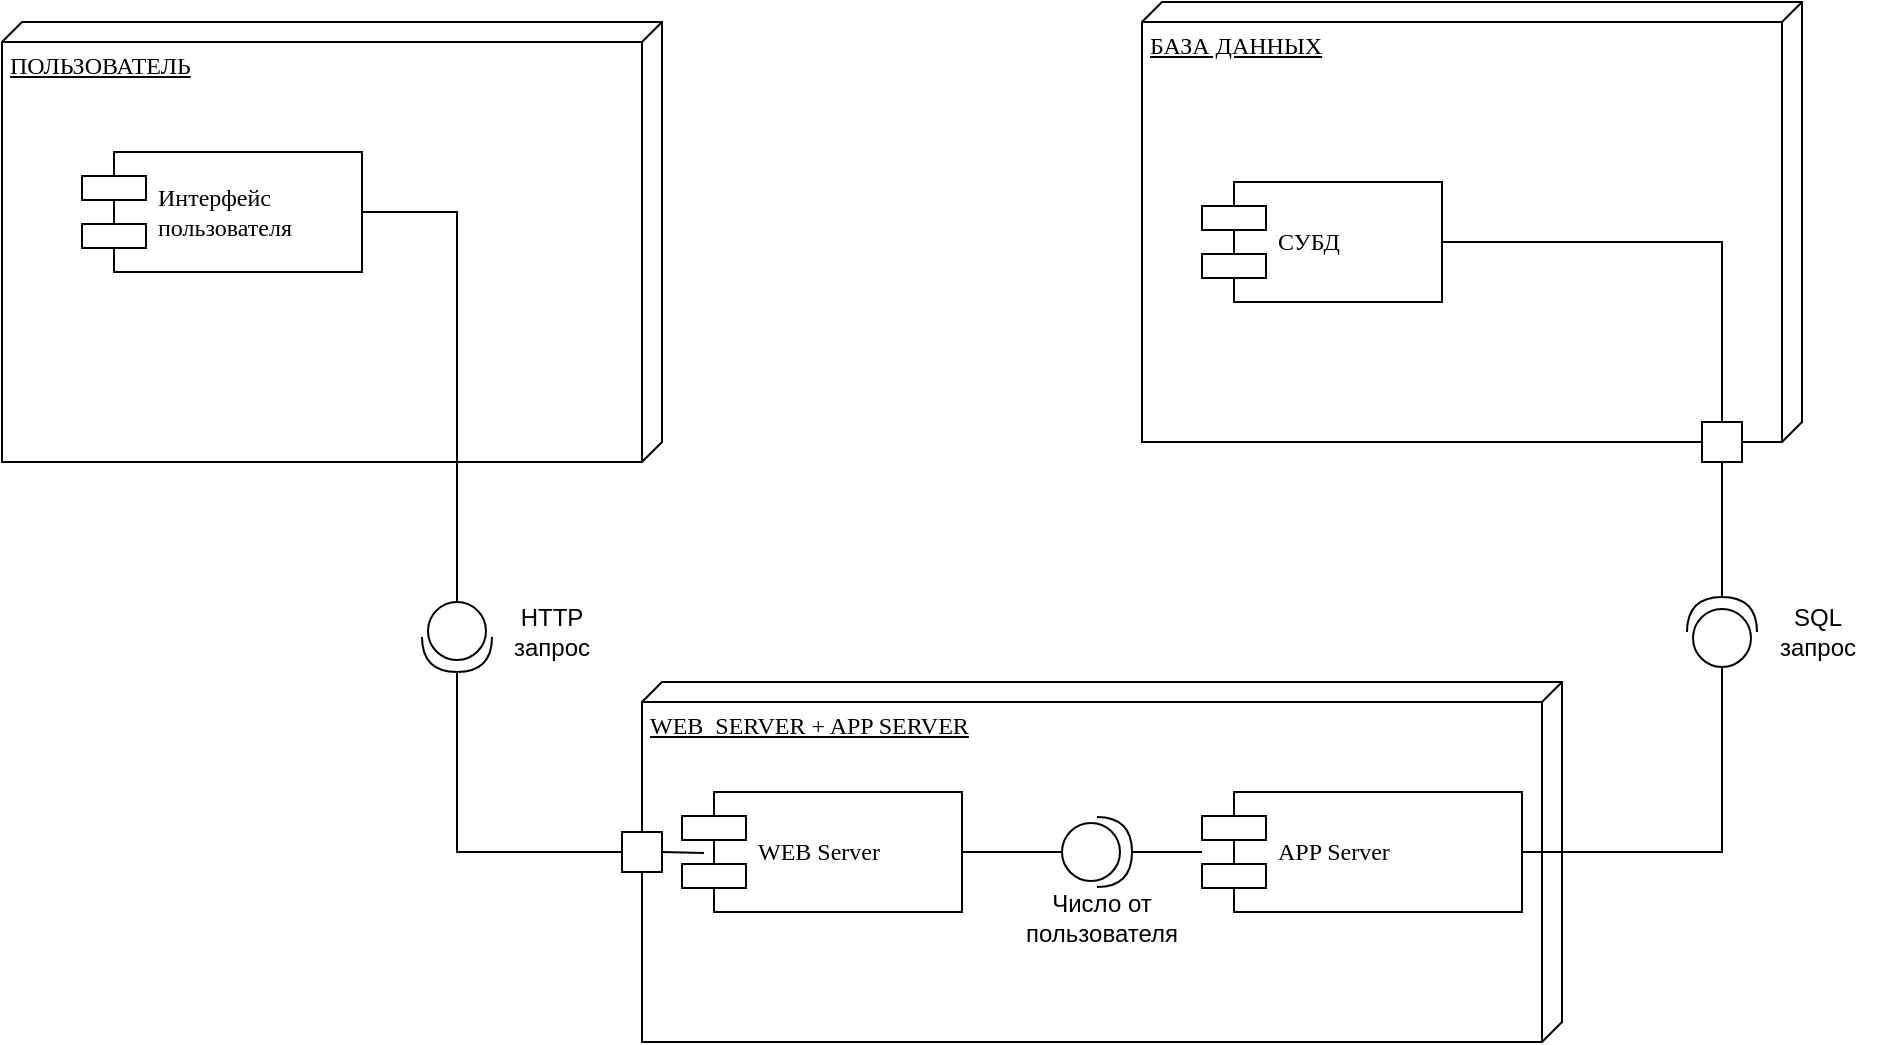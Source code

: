 <mxfile version="20.0.1" type="device"><diagram name="Page-1" id="5f0bae14-7c28-e335-631c-24af17079c00"><mxGraphModel dx="1038" dy="643" grid="1" gridSize="10" guides="1" tooltips="1" connect="1" arrows="1" fold="1" page="1" pageScale="1" pageWidth="1100" pageHeight="850" background="none" math="0" shadow="0"><root><mxCell id="0"/><mxCell id="1" parent="0"/><mxCell id="39150e848f15840c-1" value="ПОЛЬЗОВАТЕЛЬ" style="verticalAlign=top;align=left;spacingTop=8;spacingLeft=2;spacingRight=12;shape=cube;size=10;direction=south;fontStyle=4;html=1;rounded=0;shadow=0;comic=0;labelBackgroundColor=none;strokeWidth=1;fontFamily=Verdana;fontSize=12" parent="1" vertex="1"><mxGeometry x="20" y="70" width="330" height="220" as="geometry"/></mxCell><mxCell id="39150e848f15840c-2" value="БАЗА ДАННЫХ" style="verticalAlign=top;align=left;spacingTop=8;spacingLeft=2;spacingRight=12;shape=cube;size=10;direction=south;fontStyle=4;html=1;rounded=0;shadow=0;comic=0;labelBackgroundColor=none;strokeWidth=1;fontFamily=Verdana;fontSize=12" parent="1" vertex="1"><mxGeometry x="590" y="60" width="330" height="220" as="geometry"/></mxCell><mxCell id="39150e848f15840c-3" value="WEB_SERVER + APP SERVER" style="verticalAlign=top;align=left;spacingTop=8;spacingLeft=2;spacingRight=12;shape=cube;size=10;direction=south;fontStyle=4;html=1;rounded=0;shadow=0;comic=0;labelBackgroundColor=none;strokeWidth=1;fontFamily=Verdana;fontSize=12" parent="1" vertex="1"><mxGeometry x="340" y="400" width="460" height="180" as="geometry"/></mxCell><mxCell id="RkL_ujQasIIibwVspsHM-5" style="edgeStyle=orthogonalEdgeStyle;rounded=0;orthogonalLoop=1;jettySize=auto;html=1;exitX=1;exitY=0.5;exitDx=0;exitDy=0;entryX=0;entryY=0.5;entryDx=0;entryDy=0;endArrow=none;endFill=0;startArrow=none;" parent="1" source="RkL_ujQasIIibwVspsHM-12" target="RkL_ujQasIIibwVspsHM-1" edge="1"><mxGeometry relative="1" as="geometry"/></mxCell><mxCell id="39150e848f15840c-5" value="Интерфейс &lt;br&gt;пользователя" style="shape=component;align=left;spacingLeft=36;rounded=0;shadow=0;comic=0;labelBackgroundColor=none;strokeWidth=1;fontFamily=Verdana;fontSize=12;html=1;" parent="1" vertex="1"><mxGeometry x="60" y="135" width="140" height="60" as="geometry"/></mxCell><mxCell id="rkp-nZQdxHfcBCl3fcLx-16" value="" style="edgeStyle=orthogonalEdgeStyle;rounded=0;orthogonalLoop=1;jettySize=auto;html=1;endArrow=none;endFill=0;entryX=0.5;entryY=0;entryDx=0;entryDy=0;" parent="1" source="39150e848f15840c-7" target="RkL_ujQasIIibwVspsHM-7" edge="1"><mxGeometry relative="1" as="geometry"><mxPoint x="820" y="270" as="targetPoint"/></mxGeometry></mxCell><mxCell id="39150e848f15840c-7" value="СУБД" style="shape=component;align=left;spacingLeft=36;rounded=0;shadow=0;comic=0;labelBackgroundColor=none;strokeWidth=1;fontFamily=Verdana;fontSize=12;html=1;" parent="1" vertex="1"><mxGeometry x="620" y="150" width="120" height="60" as="geometry"/></mxCell><mxCell id="rkp-nZQdxHfcBCl3fcLx-9" value="" style="edgeStyle=orthogonalEdgeStyle;rounded=0;orthogonalLoop=1;jettySize=auto;html=1;endArrow=none;endFill=0;startArrow=none;" parent="1" source="RkL_ujQasIIibwVspsHM-19" target="rkp-nZQdxHfcBCl3fcLx-6" edge="1"><mxGeometry relative="1" as="geometry"/></mxCell><mxCell id="39150e848f15840c-10" value="WEB Server" style="shape=component;align=left;spacingLeft=36;rounded=0;shadow=0;comic=0;labelBackgroundColor=none;strokeWidth=1;fontFamily=Verdana;fontSize=12;html=1;" parent="1" vertex="1"><mxGeometry x="360" y="455" width="140" height="60" as="geometry"/></mxCell><mxCell id="rkp-nZQdxHfcBCl3fcLx-8" value="" style="edgeStyle=orthogonalEdgeStyle;rounded=0;orthogonalLoop=1;jettySize=auto;html=1;endArrow=none;endFill=0;" parent="1" target="39150e848f15840c-10" edge="1"><mxGeometry relative="1" as="geometry"><mxPoint x="350.0" y="485.029" as="sourcePoint"/></mxGeometry></mxCell><mxCell id="RkL_ujQasIIibwVspsHM-15" style="edgeStyle=orthogonalEdgeStyle;rounded=0;orthogonalLoop=1;jettySize=auto;html=1;exitX=1;exitY=0.5;exitDx=0;exitDy=0;entryX=0.5;entryY=1;entryDx=0;entryDy=0;endArrow=none;endFill=0;startArrow=none;" parent="1" source="RkL_ujQasIIibwVspsHM-22" target="RkL_ujQasIIibwVspsHM-7" edge="1"><mxGeometry relative="1" as="geometry"/></mxCell><mxCell id="rkp-nZQdxHfcBCl3fcLx-6" value="APP Server" style="shape=component;align=left;spacingLeft=36;rounded=0;shadow=0;comic=0;labelBackgroundColor=none;strokeWidth=1;fontFamily=Verdana;fontSize=12;html=1;" parent="1" vertex="1"><mxGeometry x="620" y="455" width="160" height="60" as="geometry"/></mxCell><mxCell id="RkL_ujQasIIibwVspsHM-6" style="edgeStyle=orthogonalEdgeStyle;rounded=0;orthogonalLoop=1;jettySize=auto;html=1;exitX=1;exitY=0.5;exitDx=0;exitDy=0;endArrow=none;endFill=0;" parent="1" source="RkL_ujQasIIibwVspsHM-1" edge="1"><mxGeometry relative="1" as="geometry"><mxPoint x="350" y="485.143" as="targetPoint"/></mxGeometry></mxCell><mxCell id="RkL_ujQasIIibwVspsHM-16" style="edgeStyle=orthogonalEdgeStyle;rounded=0;orthogonalLoop=1;jettySize=auto;html=1;exitX=0;exitY=0.5;exitDx=0;exitDy=0;endArrow=none;endFill=0;" parent="1" source="RkL_ujQasIIibwVspsHM-1" edge="1"><mxGeometry relative="1" as="geometry"><mxPoint x="340" y="485" as="targetPoint"/></mxGeometry></mxCell><mxCell id="RkL_ujQasIIibwVspsHM-1" value="" style="whiteSpace=wrap;html=1;aspect=fixed;" parent="1" vertex="1"><mxGeometry x="330" y="475" width="20" height="20" as="geometry"/></mxCell><mxCell id="RkL_ujQasIIibwVspsHM-7" value="" style="whiteSpace=wrap;html=1;aspect=fixed;" parent="1" vertex="1"><mxGeometry x="870" y="270" width="20" height="20" as="geometry"/></mxCell><mxCell id="RkL_ujQasIIibwVspsHM-12" value="" style="shape=providedRequiredInterface;html=1;verticalLabelPosition=bottom;sketch=0;rotation=90;" parent="1" vertex="1"><mxGeometry x="230" y="360" width="35" height="35" as="geometry"/></mxCell><mxCell id="RkL_ujQasIIibwVspsHM-13" value="" style="edgeStyle=orthogonalEdgeStyle;rounded=0;orthogonalLoop=1;jettySize=auto;html=1;exitX=1;exitY=0.5;exitDx=0;exitDy=0;entryX=0;entryY=0.5;entryDx=0;entryDy=0;endArrow=none;endFill=0;" parent="1" source="39150e848f15840c-5" target="RkL_ujQasIIibwVspsHM-12" edge="1"><mxGeometry relative="1" as="geometry"><mxPoint x="200" y="165" as="sourcePoint"/><mxPoint x="300" y="485" as="targetPoint"/></mxGeometry></mxCell><mxCell id="RkL_ujQasIIibwVspsHM-14" value="HTTP запрос" style="text;html=1;strokeColor=none;fillColor=none;align=center;verticalAlign=middle;whiteSpace=wrap;rounded=0;" parent="1" vertex="1"><mxGeometry x="265" y="360" width="60" height="30" as="geometry"/></mxCell><mxCell id="RkL_ujQasIIibwVspsHM-19" value="" style="shape=providedRequiredInterface;html=1;verticalLabelPosition=bottom;sketch=0;rotation=0;" parent="1" vertex="1"><mxGeometry x="550" y="467.5" width="35" height="35" as="geometry"/></mxCell><mxCell id="RkL_ujQasIIibwVspsHM-20" value="" style="edgeStyle=orthogonalEdgeStyle;rounded=0;orthogonalLoop=1;jettySize=auto;html=1;endArrow=none;endFill=0;" parent="1" source="39150e848f15840c-10" target="RkL_ujQasIIibwVspsHM-19" edge="1"><mxGeometry relative="1" as="geometry"><mxPoint x="500" y="485" as="sourcePoint"/><mxPoint x="620" y="485" as="targetPoint"/></mxGeometry></mxCell><mxCell id="RkL_ujQasIIibwVspsHM-21" value="Число от пользователя" style="text;html=1;strokeColor=none;fillColor=none;align=center;verticalAlign=middle;whiteSpace=wrap;rounded=0;" parent="1" vertex="1"><mxGeometry x="540" y="502.5" width="60" height="30" as="geometry"/></mxCell><mxCell id="RkL_ujQasIIibwVspsHM-22" value="" style="shape=providedRequiredInterface;html=1;verticalLabelPosition=bottom;sketch=0;rotation=-90;" parent="1" vertex="1"><mxGeometry x="862.5" y="357.5" width="35" height="35" as="geometry"/></mxCell><mxCell id="RkL_ujQasIIibwVspsHM-23" value="" style="edgeStyle=orthogonalEdgeStyle;rounded=0;orthogonalLoop=1;jettySize=auto;html=1;exitX=1;exitY=0.5;exitDx=0;exitDy=0;endArrow=none;endFill=0;entryX=0;entryY=0.5;entryDx=0;entryDy=0;entryPerimeter=0;" parent="1" source="rkp-nZQdxHfcBCl3fcLx-6" target="RkL_ujQasIIibwVspsHM-22" edge="1"><mxGeometry relative="1" as="geometry"><mxPoint x="780" y="485" as="sourcePoint"/><mxPoint x="900" y="390" as="targetPoint"/></mxGeometry></mxCell><mxCell id="RkL_ujQasIIibwVspsHM-24" value="SQL запрос" style="text;html=1;strokeColor=none;fillColor=none;align=center;verticalAlign=middle;whiteSpace=wrap;rounded=0;" parent="1" vertex="1"><mxGeometry x="897.5" y="360" width="60" height="30" as="geometry"/></mxCell></root></mxGraphModel></diagram></mxfile>